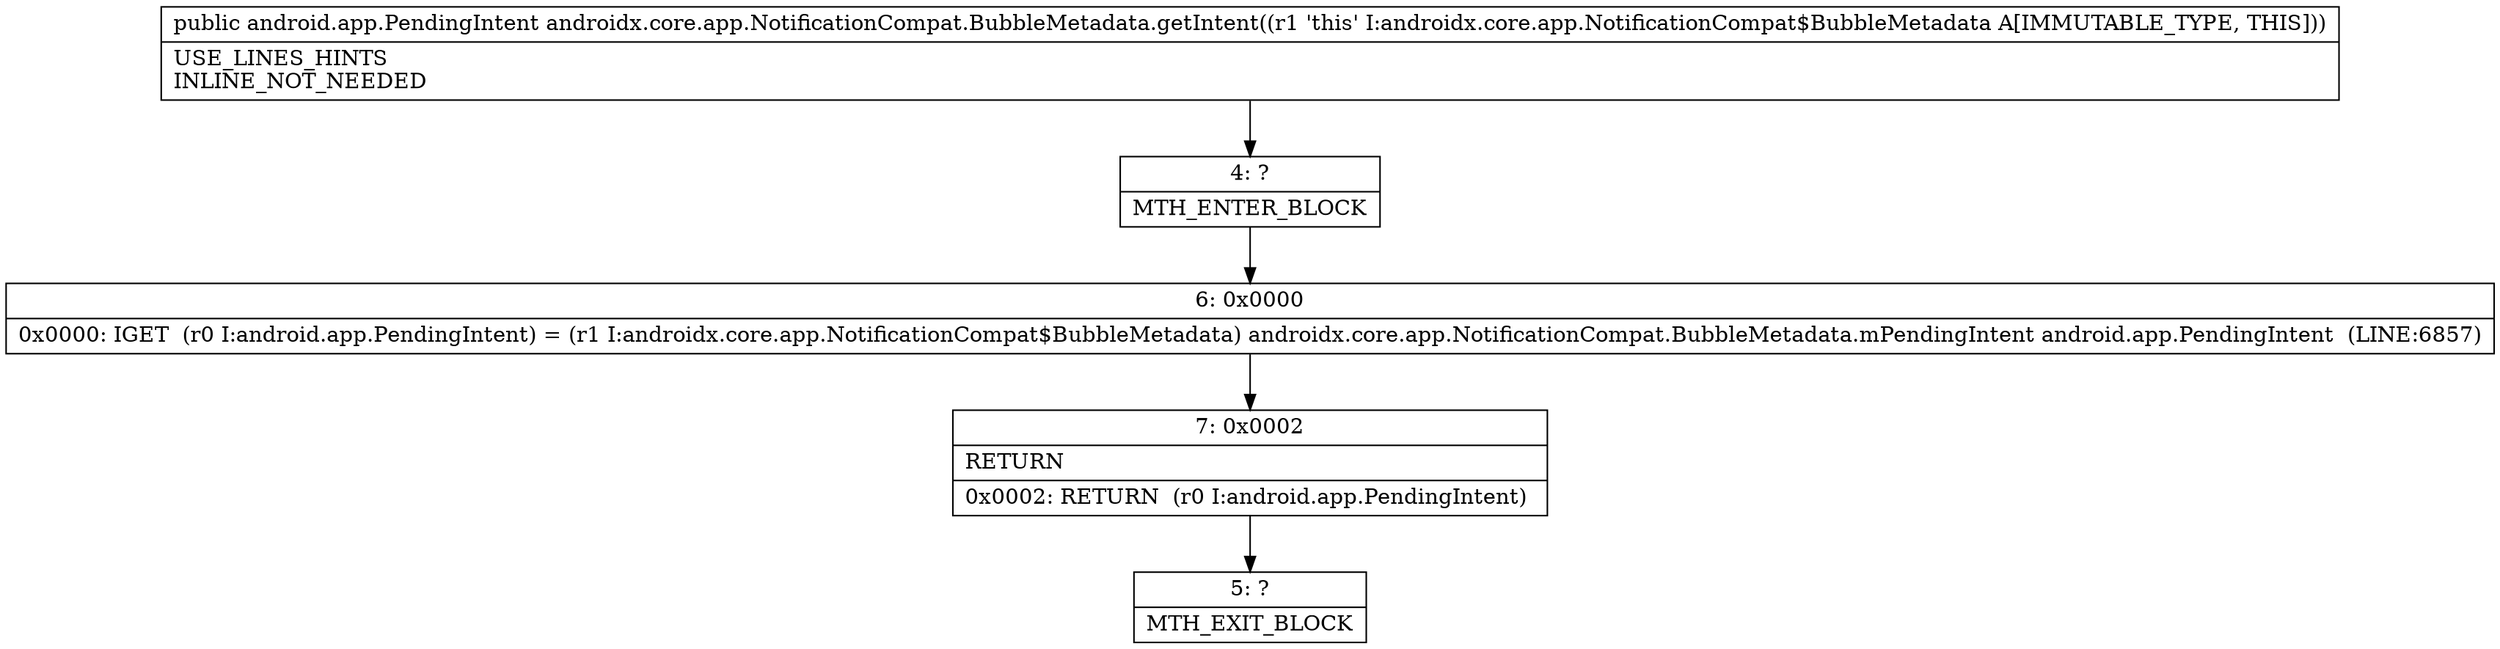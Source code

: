 digraph "CFG forandroidx.core.app.NotificationCompat.BubbleMetadata.getIntent()Landroid\/app\/PendingIntent;" {
Node_4 [shape=record,label="{4\:\ ?|MTH_ENTER_BLOCK\l}"];
Node_6 [shape=record,label="{6\:\ 0x0000|0x0000: IGET  (r0 I:android.app.PendingIntent) = (r1 I:androidx.core.app.NotificationCompat$BubbleMetadata) androidx.core.app.NotificationCompat.BubbleMetadata.mPendingIntent android.app.PendingIntent  (LINE:6857)\l}"];
Node_7 [shape=record,label="{7\:\ 0x0002|RETURN\l|0x0002: RETURN  (r0 I:android.app.PendingIntent) \l}"];
Node_5 [shape=record,label="{5\:\ ?|MTH_EXIT_BLOCK\l}"];
MethodNode[shape=record,label="{public android.app.PendingIntent androidx.core.app.NotificationCompat.BubbleMetadata.getIntent((r1 'this' I:androidx.core.app.NotificationCompat$BubbleMetadata A[IMMUTABLE_TYPE, THIS]))  | USE_LINES_HINTS\lINLINE_NOT_NEEDED\l}"];
MethodNode -> Node_4;Node_4 -> Node_6;
Node_6 -> Node_7;
Node_7 -> Node_5;
}

